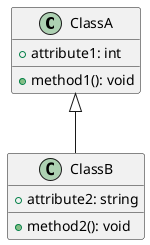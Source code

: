 ﻿@startuml

class ClassA {
    +attribute1: int
    +method1(): void
}

class ClassB {
    +attribute2: string
    +method2(): void
}

ClassA <|-- ClassB

@enduml
